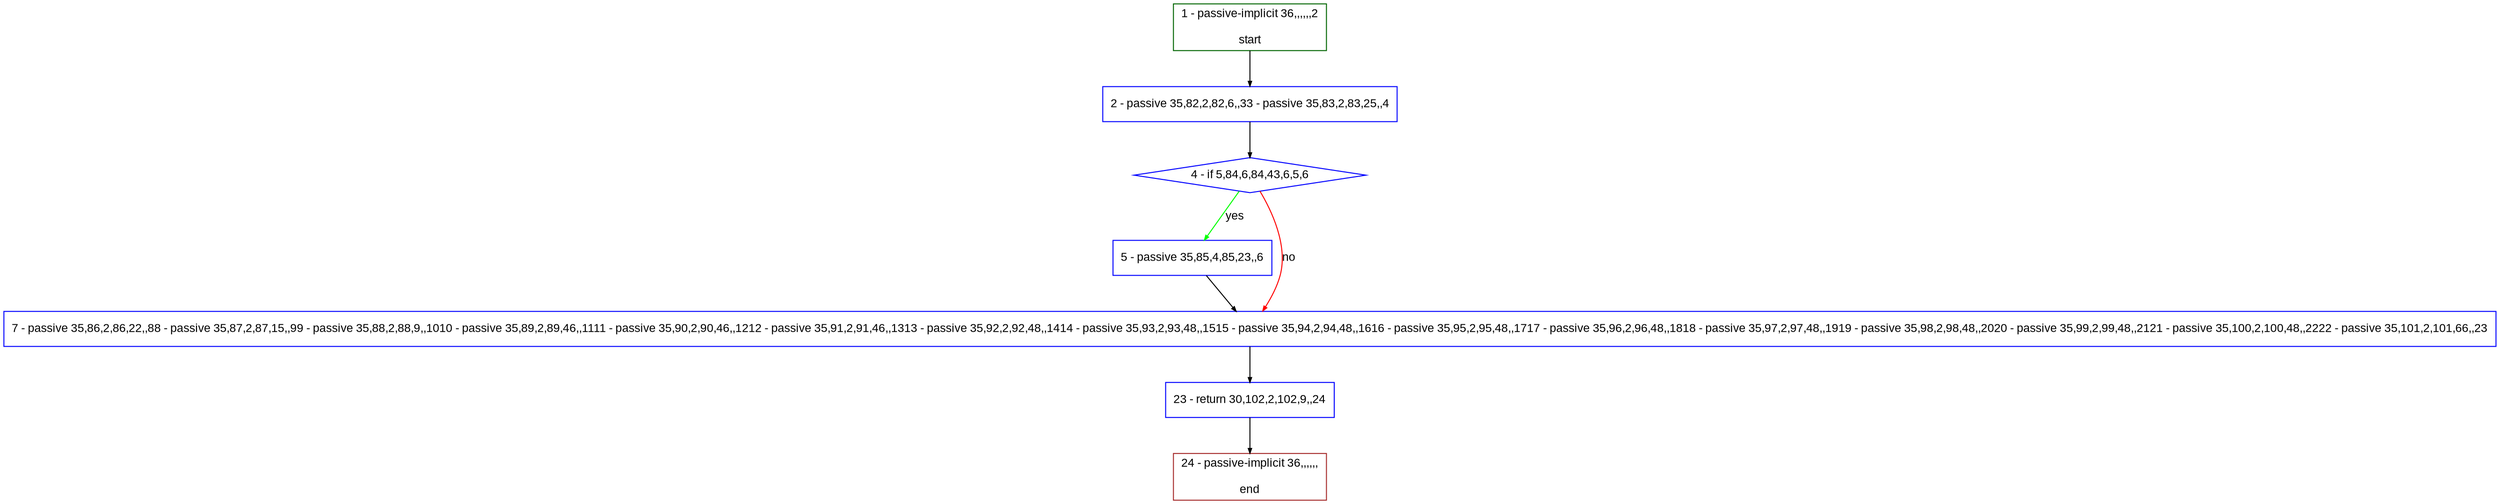 digraph "" {
  graph [pack="true", label="", fontsize="12", packmode="clust", fontname="Arial", fillcolor="#FFFFCC", bgcolor="white", style="rounded,filled", compound="true"];
  node [node_initialized="no", label="", color="grey", fontsize="12", fillcolor="white", fontname="Arial", style="filled", shape="rectangle", compound="true", fixedsize="false"];
  edge [fontcolor="black", arrowhead="normal", arrowtail="none", arrowsize="0.5", ltail="", label="", color="black", fontsize="12", lhead="", fontname="Arial", dir="forward", compound="true"];
  __N1 [label="2 - passive 35,82,2,82,6,,33 - passive 35,83,2,83,25,,4", color="#0000ff", fillcolor="#ffffff", style="filled", shape="box"];
  __N2 [label="1 - passive-implicit 36,,,,,,2\n\nstart", color="#006400", fillcolor="#ffffff", style="filled", shape="box"];
  __N3 [label="4 - if 5,84,6,84,43,6,5,6", color="#0000ff", fillcolor="#ffffff", style="filled", shape="diamond"];
  __N4 [label="5 - passive 35,85,4,85,23,,6", color="#0000ff", fillcolor="#ffffff", style="filled", shape="box"];
  __N5 [label="7 - passive 35,86,2,86,22,,88 - passive 35,87,2,87,15,,99 - passive 35,88,2,88,9,,1010 - passive 35,89,2,89,46,,1111 - passive 35,90,2,90,46,,1212 - passive 35,91,2,91,46,,1313 - passive 35,92,2,92,48,,1414 - passive 35,93,2,93,48,,1515 - passive 35,94,2,94,48,,1616 - passive 35,95,2,95,48,,1717 - passive 35,96,2,96,48,,1818 - passive 35,97,2,97,48,,1919 - passive 35,98,2,98,48,,2020 - passive 35,99,2,99,48,,2121 - passive 35,100,2,100,48,,2222 - passive 35,101,2,101,66,,23", color="#0000ff", fillcolor="#ffffff", style="filled", shape="box"];
  __N6 [label="23 - return 30,102,2,102,9,,24", color="#0000ff", fillcolor="#ffffff", style="filled", shape="box"];
  __N7 [label="24 - passive-implicit 36,,,,,,\n\nend", color="#a52a2a", fillcolor="#ffffff", style="filled", shape="box"];
  __N2 -> __N1 [arrowhead="normal", arrowtail="none", color="#000000", label="", dir="forward"];
  __N1 -> __N3 [arrowhead="normal", arrowtail="none", color="#000000", label="", dir="forward"];
  __N3 -> __N4 [arrowhead="normal", arrowtail="none", color="#00ff00", label="yes", dir="forward"];
  __N3 -> __N5 [arrowhead="normal", arrowtail="none", color="#ff0000", label="no", dir="forward"];
  __N4 -> __N5 [arrowhead="normal", arrowtail="none", color="#000000", label="", dir="forward"];
  __N5 -> __N6 [arrowhead="normal", arrowtail="none", color="#000000", label="", dir="forward"];
  __N6 -> __N7 [arrowhead="normal", arrowtail="none", color="#000000", label="", dir="forward"];
}
